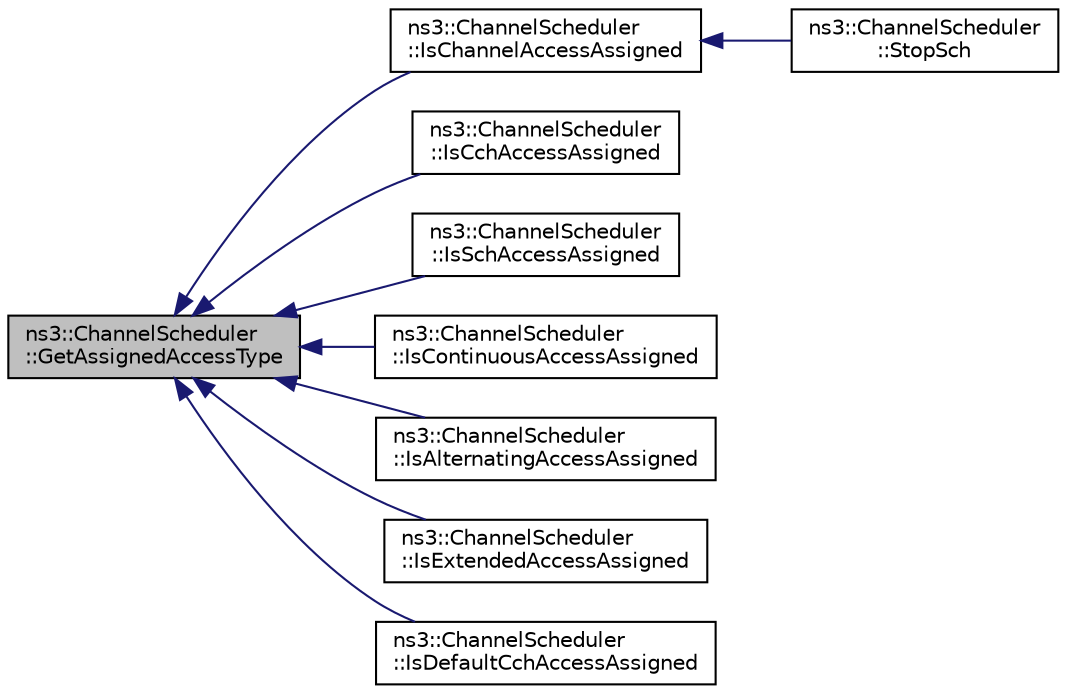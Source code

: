 digraph "ns3::ChannelScheduler::GetAssignedAccessType"
{
  edge [fontname="Helvetica",fontsize="10",labelfontname="Helvetica",labelfontsize="10"];
  node [fontname="Helvetica",fontsize="10",shape=record];
  rankdir="LR";
  Node1 [label="ns3::ChannelScheduler\l::GetAssignedAccessType",height=0.2,width=0.4,color="black", fillcolor="grey75", style="filled", fontcolor="black"];
  Node1 -> Node2 [dir="back",color="midnightblue",fontsize="10",style="solid"];
  Node2 [label="ns3::ChannelScheduler\l::IsChannelAccessAssigned",height=0.2,width=0.4,color="black", fillcolor="white", style="filled",URL="$d8/d91/classns3_1_1ChannelScheduler.html#a6cb7d46ab8c0fb6790abd1a765d82fa8"];
  Node2 -> Node3 [dir="back",color="midnightblue",fontsize="10",style="solid"];
  Node3 [label="ns3::ChannelScheduler\l::StopSch",height=0.2,width=0.4,color="black", fillcolor="white", style="filled",URL="$d8/d91/classns3_1_1ChannelScheduler.html#a1ed1aab5fee4893c7f9efb8210048b67"];
  Node1 -> Node4 [dir="back",color="midnightblue",fontsize="10",style="solid"];
  Node4 [label="ns3::ChannelScheduler\l::IsCchAccessAssigned",height=0.2,width=0.4,color="black", fillcolor="white", style="filled",URL="$d8/d91/classns3_1_1ChannelScheduler.html#a2523f1c208f050878665d935cd6c97ac"];
  Node1 -> Node5 [dir="back",color="midnightblue",fontsize="10",style="solid"];
  Node5 [label="ns3::ChannelScheduler\l::IsSchAccessAssigned",height=0.2,width=0.4,color="black", fillcolor="white", style="filled",URL="$d8/d91/classns3_1_1ChannelScheduler.html#a935251d2e5029fd3dc0ed04e0ceaa39a"];
  Node1 -> Node6 [dir="back",color="midnightblue",fontsize="10",style="solid"];
  Node6 [label="ns3::ChannelScheduler\l::IsContinuousAccessAssigned",height=0.2,width=0.4,color="black", fillcolor="white", style="filled",URL="$d8/d91/classns3_1_1ChannelScheduler.html#acef661fd5ec7c34ebd5854b5a2d4ec7d"];
  Node1 -> Node7 [dir="back",color="midnightblue",fontsize="10",style="solid"];
  Node7 [label="ns3::ChannelScheduler\l::IsAlternatingAccessAssigned",height=0.2,width=0.4,color="black", fillcolor="white", style="filled",URL="$d8/d91/classns3_1_1ChannelScheduler.html#a219911235725fadaefd5439780aff122"];
  Node1 -> Node8 [dir="back",color="midnightblue",fontsize="10",style="solid"];
  Node8 [label="ns3::ChannelScheduler\l::IsExtendedAccessAssigned",height=0.2,width=0.4,color="black", fillcolor="white", style="filled",URL="$d8/d91/classns3_1_1ChannelScheduler.html#afdd2a9578d33658a090a6ac1f509d71d"];
  Node1 -> Node9 [dir="back",color="midnightblue",fontsize="10",style="solid"];
  Node9 [label="ns3::ChannelScheduler\l::IsDefaultCchAccessAssigned",height=0.2,width=0.4,color="black", fillcolor="white", style="filled",URL="$d8/d91/classns3_1_1ChannelScheduler.html#ae76b2a23ba50d8ac700b507bfb7d62bd"];
}
